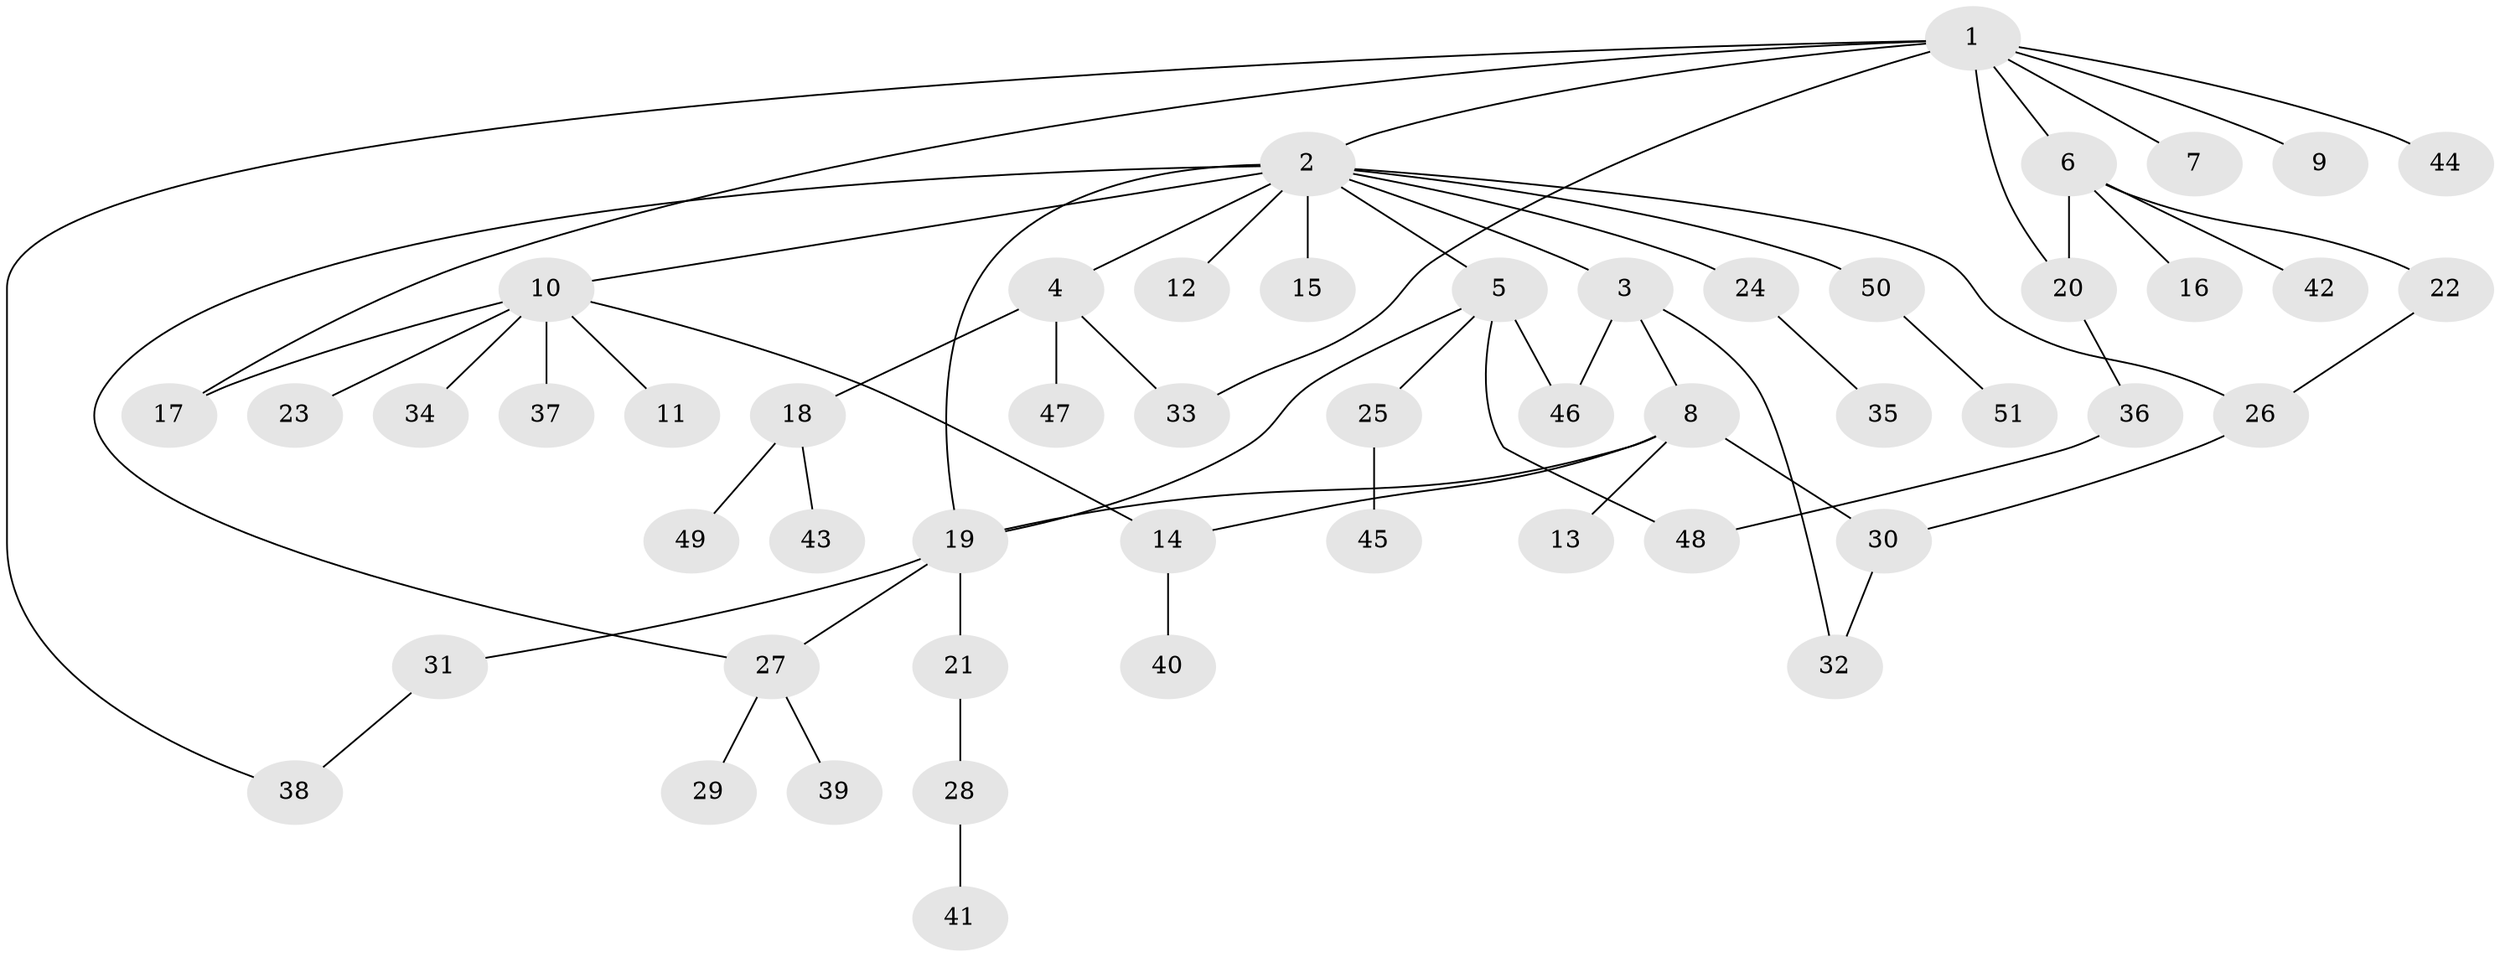 // coarse degree distribution, {1: 0.7333333333333333, 7: 0.06666666666666667, 8: 0.06666666666666667, 2: 0.13333333333333333}
// Generated by graph-tools (version 1.1) at 2025/50/03/04/25 21:50:07]
// undirected, 51 vertices, 63 edges
graph export_dot {
graph [start="1"]
  node [color=gray90,style=filled];
  1;
  2;
  3;
  4;
  5;
  6;
  7;
  8;
  9;
  10;
  11;
  12;
  13;
  14;
  15;
  16;
  17;
  18;
  19;
  20;
  21;
  22;
  23;
  24;
  25;
  26;
  27;
  28;
  29;
  30;
  31;
  32;
  33;
  34;
  35;
  36;
  37;
  38;
  39;
  40;
  41;
  42;
  43;
  44;
  45;
  46;
  47;
  48;
  49;
  50;
  51;
  1 -- 2;
  1 -- 6;
  1 -- 7;
  1 -- 9;
  1 -- 17;
  1 -- 20;
  1 -- 33;
  1 -- 38;
  1 -- 44;
  2 -- 3;
  2 -- 4;
  2 -- 5;
  2 -- 10;
  2 -- 12;
  2 -- 15;
  2 -- 19;
  2 -- 24;
  2 -- 26;
  2 -- 27;
  2 -- 50;
  3 -- 8;
  3 -- 32;
  3 -- 46;
  4 -- 18;
  4 -- 33;
  4 -- 47;
  5 -- 19;
  5 -- 25;
  5 -- 46;
  5 -- 48;
  6 -- 16;
  6 -- 20;
  6 -- 22;
  6 -- 42;
  8 -- 13;
  8 -- 14;
  8 -- 19;
  8 -- 30;
  10 -- 11;
  10 -- 14;
  10 -- 17;
  10 -- 23;
  10 -- 34;
  10 -- 37;
  14 -- 40;
  18 -- 43;
  18 -- 49;
  19 -- 21;
  19 -- 27;
  19 -- 31;
  20 -- 36;
  21 -- 28;
  22 -- 26;
  24 -- 35;
  25 -- 45;
  26 -- 30;
  27 -- 29;
  27 -- 39;
  28 -- 41;
  30 -- 32;
  31 -- 38;
  36 -- 48;
  50 -- 51;
}
